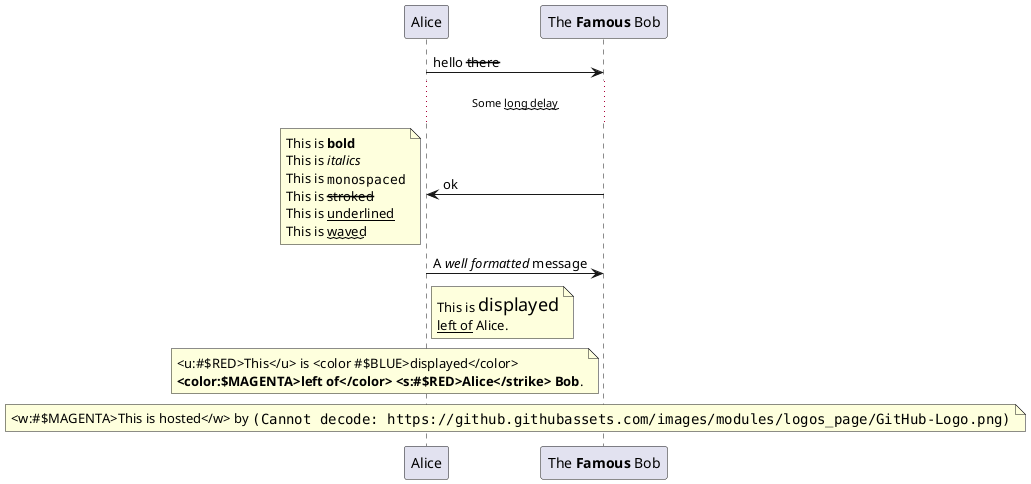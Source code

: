 @startuml
participant Alice
participant "The **Famous** Bob" as Bob

Alice -> Bob : hello --there--
... Some ~~long delay~~ ...
Bob -> Alice : ok
note left
  This is **bold**
  This is //italics//
  This is ""monospaced""
  This is --stroked--
  This is __underlined__
  This is ~~waved~~
end note

Alice -> Bob : A //well formatted// message
note right of Alice
 This is <size:18>displayed</size>
 __left of__ Alice.
end note
note left of Bob
 <u:#$RED>This</u> is <color #$BLUE>displayed</color>
 **<color:$MAGENTA>left of</color> <s:#$RED>Alice</strike> Bob**.
end note
note over Alice, Bob
 <w:#$MAGENTA>This is hosted</w> by <img:https://github.githubassets.com/images/modules/logos_page/GitHub-Logo.png{scale=0.1}>
end note
@enduml
